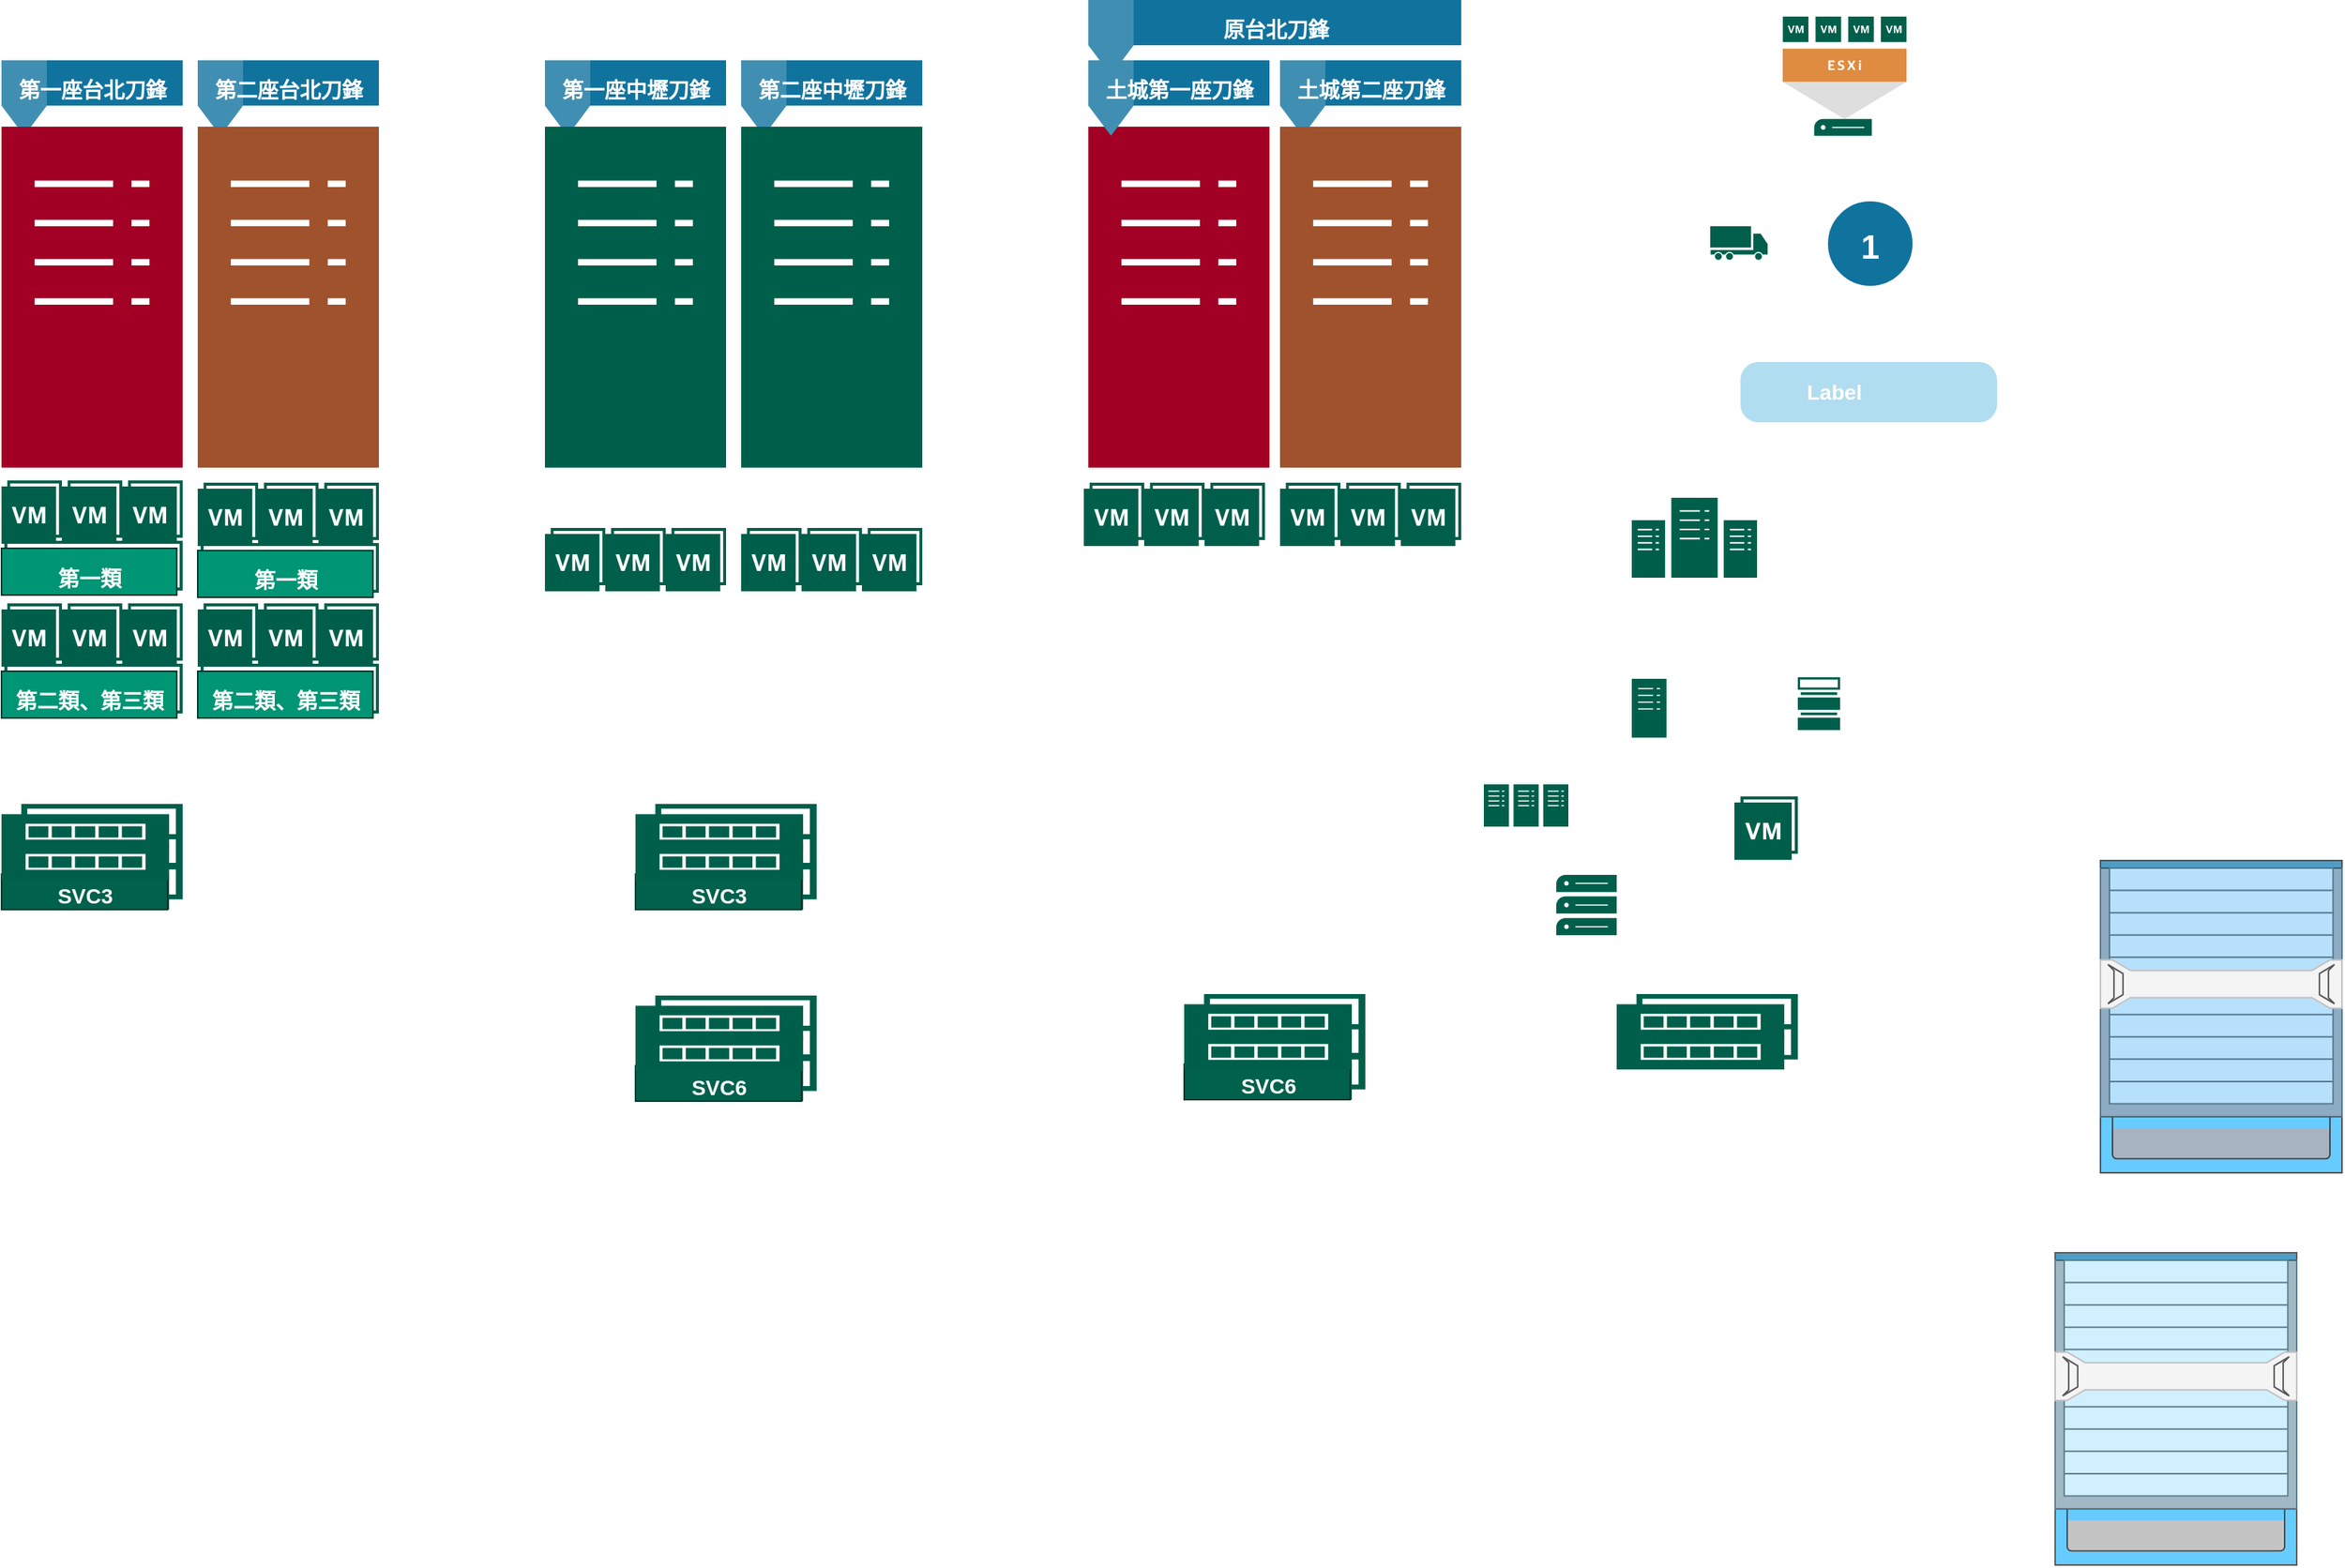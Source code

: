 <mxfile version="20.8.3" type="github">
  <diagram name="Page-1" id="197159a0-c6a4-9194-75a8-e4174976684c">
    <mxGraphModel dx="1478" dy="803" grid="1" gridSize="10" guides="1" tooltips="1" connect="1" arrows="1" fold="1" page="1" pageScale="1.5" pageWidth="1169" pageHeight="826" background="none" math="0" shadow="0">
      <root>
        <mxCell id="0" style=";html=1;" />
        <mxCell id="1" style=";html=1;" parent="0" />
        <mxCell id="K1tRB7-W2vUKsGSA8-Zj-3" value="" style="shape=mxgraph.rack.cisco.cisco_nexus_7000_9-slot_switch_chassis;html=1;labelPosition=right;align=left;spacingLeft=15;dashed=0;shadow=0;fillColor=#ffffff;" parent="1" vertex="1">
          <mxGeometry x="1520" y="850" width="161" height="208" as="geometry" />
        </mxCell>
        <mxCell id="K1tRB7-W2vUKsGSA8-Zj-4" value="" style="shape=mxgraph.rack.cisco.cisco_nexus_7000_9-slot_switch_chassis;html=1;labelPosition=right;align=left;spacingLeft=15;dashed=0;shadow=0;fillColor=#dae8fc;strokeColor=#6c8ebf;" parent="1" vertex="1">
          <mxGeometry x="1550" y="590" width="161" height="208" as="geometry" />
        </mxCell>
        <mxCell id="K1tRB7-W2vUKsGSA8-Zj-12" value="" style="sketch=0;pointerEvents=1;shadow=0;dashed=0;html=1;strokeColor=none;fillColor=#005F4B;labelPosition=center;verticalLabelPosition=bottom;verticalAlign=top;align=center;outlineConnect=0;shape=mxgraph.veeam2.datacenter;" parent="1" vertex="1">
          <mxGeometry x="1240" y="350" width="83" height="53" as="geometry" />
        </mxCell>
        <mxCell id="K1tRB7-W2vUKsGSA8-Zj-13" value="" style="sketch=0;pointerEvents=1;shadow=0;dashed=0;html=1;strokeColor=none;fillColor=#005F4B;labelPosition=center;verticalLabelPosition=bottom;verticalAlign=top;align=center;outlineConnect=0;shape=mxgraph.veeam2.datastore_66_full;" parent="1" vertex="1">
          <mxGeometry x="1350" y="469" width="28.0" height="35" as="geometry" />
        </mxCell>
        <mxCell id="K1tRB7-W2vUKsGSA8-Zj-15" value="第一座台北刀鋒" style="html=1;shape=mxgraph.infographic.flag;dx=30;dy=20;fillColor=#10739E;strokeColor=none;align=center;verticalAlign=top;fontColor=#ffffff;fontSize=14;fontStyle=1;shadow=0;spacingTop=5;" parent="1" vertex="1">
          <mxGeometry x="160" y="60" width="120" height="50" as="geometry" />
        </mxCell>
        <mxCell id="K1tRB7-W2vUKsGSA8-Zj-16" value="Label" style="shape=rect;rounded=1;whiteSpace=wrap;html=1;shadow=0;strokeColor=none;fillColor=#B1DDF0;arcSize=30;fontSize=14;spacingLeft=42;fontStyle=1;fontColor=#FFFFFF;align=left;" parent="1" vertex="1">
          <mxGeometry x="1312" y="260" width="170" height="40" as="geometry" />
        </mxCell>
        <mxCell id="K1tRB7-W2vUKsGSA8-Zj-17" value="1" style="shape=ellipse;perimeter=ellipsePerimeter;fontSize=22;fontStyle=1;shadow=0;strokeColor=#ffffff;fillColor=#10739E;strokeWidth=4;fontColor=#ffffff;align=center;" parent="1" vertex="1">
          <mxGeometry x="1368" y="151.5" width="60" height="60" as="geometry" />
        </mxCell>
        <mxCell id="K1tRB7-W2vUKsGSA8-Zj-18" value="" style="sketch=0;pointerEvents=1;shadow=0;dashed=0;html=1;strokeColor=none;fillColor=#005F4B;labelPosition=center;verticalLabelPosition=bottom;verticalAlign=top;align=center;outlineConnect=0;shape=mxgraph.veeam2.transport;" parent="1" vertex="1">
          <mxGeometry x="1292" y="170" width="38" height="23" as="geometry" />
        </mxCell>
        <mxCell id="yUQ04PIXcJd15L_iZT2i-1" value="" style="sketch=0;pointerEvents=1;shadow=0;dashed=0;html=1;strokeColor=#6F0000;fillColor=#a20025;labelPosition=center;verticalLabelPosition=bottom;verticalAlign=top;align=center;outlineConnect=0;shape=mxgraph.veeam2.server;fontColor=#ffffff;" parent="1" vertex="1">
          <mxGeometry x="160" y="104" width="120" height="226" as="geometry" />
        </mxCell>
        <mxCell id="yUQ04PIXcJd15L_iZT2i-2" value="" style="sketch=0;pointerEvents=1;shadow=0;dashed=0;html=1;strokeColor=none;fillColor=#005F4B;labelPosition=center;verticalLabelPosition=bottom;verticalAlign=top;align=center;outlineConnect=0;shape=mxgraph.veeam2.esxi_host;" parent="1" vertex="1">
          <mxGeometry x="1340" y="31" width="82" height="79" as="geometry" />
        </mxCell>
        <mxCell id="yUQ04PIXcJd15L_iZT2i-6" value="第一座中壢刀鋒" style="html=1;shape=mxgraph.infographic.flag;dx=30;dy=20;fillColor=#10739E;strokeColor=none;align=center;verticalAlign=top;fontColor=#ffffff;fontSize=14;fontStyle=1;shadow=0;spacingTop=5;" parent="1" vertex="1">
          <mxGeometry x="520" y="60" width="120" height="50" as="geometry" />
        </mxCell>
        <mxCell id="yUQ04PIXcJd15L_iZT2i-7" value="" style="sketch=0;pointerEvents=1;shadow=0;dashed=0;html=1;strokeColor=none;fillColor=#005F4B;labelPosition=center;verticalLabelPosition=bottom;verticalAlign=top;align=center;outlineConnect=0;shape=mxgraph.veeam2.server;" parent="1" vertex="1">
          <mxGeometry x="520" y="104" width="120" height="226" as="geometry" />
        </mxCell>
        <mxCell id="yUQ04PIXcJd15L_iZT2i-8" value="第二座台北刀鋒" style="html=1;shape=mxgraph.infographic.flag;dx=30;dy=20;fillColor=#10739E;strokeColor=none;align=center;verticalAlign=top;fontColor=#ffffff;fontSize=14;fontStyle=1;shadow=0;spacingTop=5;" parent="1" vertex="1">
          <mxGeometry x="290" y="60" width="120" height="50" as="geometry" />
        </mxCell>
        <mxCell id="yUQ04PIXcJd15L_iZT2i-9" value="" style="sketch=0;pointerEvents=1;shadow=0;dashed=0;html=1;strokeColor=#6D1F00;fillColor=#a0522d;labelPosition=center;verticalLabelPosition=bottom;verticalAlign=top;align=center;outlineConnect=0;shape=mxgraph.veeam2.server;fontColor=#ffffff;" parent="1" vertex="1">
          <mxGeometry x="290" y="104" width="120" height="226" as="geometry" />
        </mxCell>
        <mxCell id="yUQ04PIXcJd15L_iZT2i-10" value="第二座中壢刀鋒" style="html=1;shape=mxgraph.infographic.flag;dx=30;dy=20;fillColor=#10739E;strokeColor=none;align=center;verticalAlign=top;fontColor=#ffffff;fontSize=14;fontStyle=1;shadow=0;spacingTop=5;" parent="1" vertex="1">
          <mxGeometry x="650" y="60" width="120" height="50" as="geometry" />
        </mxCell>
        <mxCell id="yUQ04PIXcJd15L_iZT2i-11" value="" style="sketch=0;pointerEvents=1;shadow=0;dashed=0;html=1;strokeColor=none;fillColor=#005F4B;labelPosition=center;verticalLabelPosition=bottom;verticalAlign=top;align=center;outlineConnect=0;shape=mxgraph.veeam2.server;" parent="1" vertex="1">
          <mxGeometry x="650" y="104" width="120" height="226" as="geometry" />
        </mxCell>
        <mxCell id="yUQ04PIXcJd15L_iZT2i-13" value="" style="sketch=0;pointerEvents=1;shadow=0;dashed=0;html=1;strokeColor=#6F0000;fillColor=#a20025;labelPosition=center;verticalLabelPosition=bottom;verticalAlign=top;align=center;outlineConnect=0;shape=mxgraph.veeam2.server;fontColor=#ffffff;" parent="1" vertex="1">
          <mxGeometry x="880" y="104" width="120" height="226" as="geometry" />
        </mxCell>
        <mxCell id="yUQ04PIXcJd15L_iZT2i-14" value="土城第二座刀鋒" style="html=1;shape=mxgraph.infographic.flag;dx=30;dy=20;fillColor=#10739E;strokeColor=none;align=center;verticalAlign=top;fontColor=#ffffff;fontSize=14;fontStyle=1;shadow=0;spacingTop=5;" parent="1" vertex="1">
          <mxGeometry x="1007" y="60" width="120" height="50" as="geometry" />
        </mxCell>
        <mxCell id="yUQ04PIXcJd15L_iZT2i-15" value="" style="sketch=0;pointerEvents=1;shadow=0;dashed=0;html=1;strokeColor=#6D1F00;fillColor=#a0522d;labelPosition=center;verticalLabelPosition=bottom;verticalAlign=top;align=center;outlineConnect=0;shape=mxgraph.veeam2.server;fontColor=#ffffff;" parent="1" vertex="1">
          <mxGeometry x="1007" y="104" width="120" height="226" as="geometry" />
        </mxCell>
        <mxCell id="yUQ04PIXcJd15L_iZT2i-23" value="" style="group" parent="1" vertex="1" connectable="0">
          <mxGeometry x="520" y="370" width="120" height="42" as="geometry" />
        </mxCell>
        <mxCell id="yUQ04PIXcJd15L_iZT2i-24" value="" style="sketch=0;pointerEvents=1;shadow=0;dashed=0;html=1;strokeColor=none;fillColor=#005F4B;labelPosition=center;verticalLabelPosition=bottom;verticalAlign=top;align=center;outlineConnect=0;shape=mxgraph.veeam2.vm_with_a_snapshot;" parent="yUQ04PIXcJd15L_iZT2i-23" vertex="1">
          <mxGeometry x="80" width="40" height="42" as="geometry" />
        </mxCell>
        <mxCell id="yUQ04PIXcJd15L_iZT2i-25" value="" style="sketch=0;pointerEvents=1;shadow=0;dashed=0;html=1;strokeColor=none;fillColor=#005F4B;labelPosition=center;verticalLabelPosition=bottom;verticalAlign=top;align=center;outlineConnect=0;shape=mxgraph.veeam2.vm_with_a_snapshot;" parent="yUQ04PIXcJd15L_iZT2i-23" vertex="1">
          <mxGeometry x="40" width="40" height="42" as="geometry" />
        </mxCell>
        <mxCell id="yUQ04PIXcJd15L_iZT2i-26" value="" style="sketch=0;pointerEvents=1;shadow=0;dashed=0;html=1;strokeColor=none;fillColor=#005F4B;labelPosition=center;verticalLabelPosition=bottom;verticalAlign=top;align=center;outlineConnect=0;shape=mxgraph.veeam2.vm_with_a_snapshot;" parent="yUQ04PIXcJd15L_iZT2i-23" vertex="1">
          <mxGeometry width="40" height="42" as="geometry" />
        </mxCell>
        <mxCell id="yUQ04PIXcJd15L_iZT2i-27" value="" style="group" parent="1" vertex="1" connectable="0">
          <mxGeometry x="650" y="370" width="120" height="42" as="geometry" />
        </mxCell>
        <mxCell id="yUQ04PIXcJd15L_iZT2i-28" value="" style="sketch=0;pointerEvents=1;shadow=0;dashed=0;html=1;strokeColor=none;fillColor=#005F4B;labelPosition=center;verticalLabelPosition=bottom;verticalAlign=top;align=center;outlineConnect=0;shape=mxgraph.veeam2.vm_with_a_snapshot;" parent="yUQ04PIXcJd15L_iZT2i-27" vertex="1">
          <mxGeometry x="80" width="40" height="42" as="geometry" />
        </mxCell>
        <mxCell id="yUQ04PIXcJd15L_iZT2i-29" value="" style="sketch=0;pointerEvents=1;shadow=0;dashed=0;html=1;strokeColor=none;fillColor=#005F4B;labelPosition=center;verticalLabelPosition=bottom;verticalAlign=top;align=center;outlineConnect=0;shape=mxgraph.veeam2.vm_with_a_snapshot;" parent="yUQ04PIXcJd15L_iZT2i-27" vertex="1">
          <mxGeometry x="40" width="40" height="42" as="geometry" />
        </mxCell>
        <mxCell id="yUQ04PIXcJd15L_iZT2i-30" value="" style="sketch=0;pointerEvents=1;shadow=0;dashed=0;html=1;strokeColor=none;fillColor=#005F4B;labelPosition=center;verticalLabelPosition=bottom;verticalAlign=top;align=center;outlineConnect=0;shape=mxgraph.veeam2.vm_with_a_snapshot;" parent="yUQ04PIXcJd15L_iZT2i-27" vertex="1">
          <mxGeometry width="40" height="42" as="geometry" />
        </mxCell>
        <mxCell id="yUQ04PIXcJd15L_iZT2i-31" value="" style="group" parent="1" vertex="1" connectable="0">
          <mxGeometry x="877" y="340" width="120" height="42" as="geometry" />
        </mxCell>
        <mxCell id="yUQ04PIXcJd15L_iZT2i-32" value="" style="sketch=0;pointerEvents=1;shadow=0;dashed=0;html=1;strokeColor=none;fillColor=#005F4B;labelPosition=center;verticalLabelPosition=bottom;verticalAlign=top;align=center;outlineConnect=0;shape=mxgraph.veeam2.vm_with_a_snapshot;" parent="yUQ04PIXcJd15L_iZT2i-31" vertex="1">
          <mxGeometry x="80" width="40" height="42" as="geometry" />
        </mxCell>
        <mxCell id="yUQ04PIXcJd15L_iZT2i-33" value="" style="sketch=0;pointerEvents=1;shadow=0;dashed=0;html=1;strokeColor=none;fillColor=#005F4B;labelPosition=center;verticalLabelPosition=bottom;verticalAlign=top;align=center;outlineConnect=0;shape=mxgraph.veeam2.vm_with_a_snapshot;" parent="yUQ04PIXcJd15L_iZT2i-31" vertex="1">
          <mxGeometry x="40" width="40" height="42" as="geometry" />
        </mxCell>
        <mxCell id="yUQ04PIXcJd15L_iZT2i-34" value="" style="sketch=0;pointerEvents=1;shadow=0;dashed=0;html=1;strokeColor=none;fillColor=#005F4B;labelPosition=center;verticalLabelPosition=bottom;verticalAlign=top;align=center;outlineConnect=0;shape=mxgraph.veeam2.vm_with_a_snapshot;" parent="yUQ04PIXcJd15L_iZT2i-31" vertex="1">
          <mxGeometry width="40" height="42" as="geometry" />
        </mxCell>
        <mxCell id="yUQ04PIXcJd15L_iZT2i-35" value="" style="group" parent="1" vertex="1" connectable="0">
          <mxGeometry x="1007" y="340" width="120" height="42" as="geometry" />
        </mxCell>
        <mxCell id="yUQ04PIXcJd15L_iZT2i-36" value="" style="sketch=0;pointerEvents=1;shadow=0;dashed=0;html=1;strokeColor=none;fillColor=#005F4B;labelPosition=center;verticalLabelPosition=bottom;verticalAlign=top;align=center;outlineConnect=0;shape=mxgraph.veeam2.vm_with_a_snapshot;" parent="yUQ04PIXcJd15L_iZT2i-35" vertex="1">
          <mxGeometry x="80" width="40" height="42" as="geometry" />
        </mxCell>
        <mxCell id="yUQ04PIXcJd15L_iZT2i-37" value="" style="sketch=0;pointerEvents=1;shadow=0;dashed=0;html=1;strokeColor=none;fillColor=#005F4B;labelPosition=center;verticalLabelPosition=bottom;verticalAlign=top;align=center;outlineConnect=0;shape=mxgraph.veeam2.vm_with_a_snapshot;" parent="yUQ04PIXcJd15L_iZT2i-35" vertex="1">
          <mxGeometry x="40" width="40" height="42" as="geometry" />
        </mxCell>
        <mxCell id="yUQ04PIXcJd15L_iZT2i-38" value="" style="sketch=0;pointerEvents=1;shadow=0;dashed=0;html=1;strokeColor=none;fillColor=#005F4B;labelPosition=center;verticalLabelPosition=bottom;verticalAlign=top;align=center;outlineConnect=0;shape=mxgraph.veeam2.vm_with_a_snapshot;" parent="yUQ04PIXcJd15L_iZT2i-35" vertex="1">
          <mxGeometry width="40" height="42" as="geometry" />
        </mxCell>
        <mxCell id="yUQ04PIXcJd15L_iZT2i-40" value="" style="sketch=0;pointerEvents=1;shadow=0;dashed=0;html=1;strokeColor=none;fillColor=#005F4B;labelPosition=center;verticalLabelPosition=bottom;verticalAlign=top;align=center;outlineConnect=0;shape=mxgraph.veeam2.server_stack;" parent="1" vertex="1">
          <mxGeometry x="1190" y="600" width="40" height="40" as="geometry" />
        </mxCell>
        <mxCell id="yUQ04PIXcJd15L_iZT2i-41" value="" style="sketch=0;pointerEvents=1;shadow=0;dashed=0;html=1;strokeColor=none;fillColor=#005F4B;labelPosition=center;verticalLabelPosition=bottom;verticalAlign=top;align=center;outlineConnect=0;shape=mxgraph.veeam2.server;" parent="1" vertex="1">
          <mxGeometry x="1240" y="470" width="23" height="39" as="geometry" />
        </mxCell>
        <mxCell id="yUQ04PIXcJd15L_iZT2i-42" value="" style="sketch=0;pointerEvents=1;shadow=0;dashed=0;html=1;strokeColor=none;fillColor=#005F4B;labelPosition=center;verticalLabelPosition=bottom;verticalAlign=top;align=center;outlineConnect=0;shape=mxgraph.veeam2.server_cluster;" parent="1" vertex="1">
          <mxGeometry x="1142" y="540" width="56.0" height="28.0" as="geometry" />
        </mxCell>
        <mxCell id="bWpF_yvZzBDOlQR7NDEe-1" value="土城第一座刀鋒" style="html=1;shape=mxgraph.infographic.flag;dx=30;dy=20;fillColor=#10739E;strokeColor=none;align=center;verticalAlign=top;fontColor=#ffffff;fontSize=14;fontStyle=1;shadow=0;spacingTop=5;" vertex="1" parent="1">
          <mxGeometry x="880" y="60" width="120" height="50" as="geometry" />
        </mxCell>
        <mxCell id="bWpF_yvZzBDOlQR7NDEe-2" value="原台北刀鋒" style="html=1;shape=mxgraph.infographic.flag;dx=30;dy=20;fillColor=#10739E;strokeColor=none;align=center;verticalAlign=top;fontColor=#ffffff;fontSize=14;fontStyle=1;shadow=0;spacingTop=5;" vertex="1" parent="1">
          <mxGeometry x="880" y="20" width="247" height="50" as="geometry" />
        </mxCell>
        <mxCell id="bWpF_yvZzBDOlQR7NDEe-8" value="" style="sketch=0;pointerEvents=1;shadow=0;dashed=0;html=1;strokeColor=none;fillColor=#005F4B;labelPosition=center;verticalLabelPosition=bottom;verticalAlign=top;align=center;outlineConnect=0;shape=mxgraph.veeam2.vm_with_a_snapshot;" vertex="1" parent="1">
          <mxGeometry x="1308" y="548" width="42" height="42" as="geometry" />
        </mxCell>
        <mxCell id="bWpF_yvZzBDOlQR7NDEe-17" value="" style="group" vertex="1" connectable="0" parent="1">
          <mxGeometry x="160" y="338.5" width="120" height="76" as="geometry" />
        </mxCell>
        <mxCell id="bWpF_yvZzBDOlQR7NDEe-15" value="" style="group" vertex="1" connectable="0" parent="bWpF_yvZzBDOlQR7NDEe-17">
          <mxGeometry y="41" width="119" height="35" as="geometry" />
        </mxCell>
        <mxCell id="bWpF_yvZzBDOlQR7NDEe-14" value="第一類" style="html=1;shape=mxgraph.infographic.barCallout;dx=105.55;dy=0;fillColor=#FFFFFF;strokeColor=#00614C;align=center;verticalAlign=top;fontColor=#ffffff;fontSize=14;fontStyle=1;shadow=0;spacingTop=5;strokeWidth=2;" vertex="1" parent="bWpF_yvZzBDOlQR7NDEe-15">
          <mxGeometry x="2.902" width="116.098" height="31" as="geometry" />
        </mxCell>
        <mxCell id="yUQ04PIXcJd15L_iZT2i-39" value="第一類" style="html=1;shape=mxgraph.infographic.barCallout;dx=105.55;dy=0;fillColor=#009575;strokeColor=#00362A;align=center;verticalAlign=top;fontColor=#ffffff;fontSize=14;fontStyle=1;shadow=0;spacingTop=5;" parent="bWpF_yvZzBDOlQR7NDEe-15" vertex="1">
          <mxGeometry y="4" width="116.098" height="31" as="geometry" />
        </mxCell>
        <mxCell id="bWpF_yvZzBDOlQR7NDEe-10" value="" style="group" vertex="1" connectable="0" parent="bWpF_yvZzBDOlQR7NDEe-17">
          <mxGeometry width="120" height="42" as="geometry" />
        </mxCell>
        <mxCell id="bWpF_yvZzBDOlQR7NDEe-11" value="" style="sketch=0;pointerEvents=1;shadow=0;dashed=0;html=1;strokeColor=none;fillColor=#005F4B;labelPosition=center;verticalLabelPosition=bottom;verticalAlign=top;align=center;outlineConnect=0;shape=mxgraph.veeam2.vm_with_a_snapshot;" vertex="1" parent="bWpF_yvZzBDOlQR7NDEe-10">
          <mxGeometry x="80" width="40" height="42" as="geometry" />
        </mxCell>
        <mxCell id="bWpF_yvZzBDOlQR7NDEe-12" value="" style="sketch=0;pointerEvents=1;shadow=0;dashed=0;html=1;strokeColor=none;fillColor=#005F4B;labelPosition=center;verticalLabelPosition=bottom;verticalAlign=top;align=center;outlineConnect=0;shape=mxgraph.veeam2.vm_with_a_snapshot;" vertex="1" parent="bWpF_yvZzBDOlQR7NDEe-10">
          <mxGeometry x="40" width="40" height="42" as="geometry" />
        </mxCell>
        <mxCell id="bWpF_yvZzBDOlQR7NDEe-13" value="" style="sketch=0;pointerEvents=1;shadow=0;dashed=0;html=1;strokeColor=none;fillColor=#005F4B;labelPosition=center;verticalLabelPosition=bottom;verticalAlign=top;align=center;outlineConnect=0;shape=mxgraph.veeam2.vm_with_a_snapshot;" vertex="1" parent="bWpF_yvZzBDOlQR7NDEe-10">
          <mxGeometry width="40" height="42" as="geometry" />
        </mxCell>
        <mxCell id="bWpF_yvZzBDOlQR7NDEe-18" value="" style="group" vertex="1" connectable="0" parent="1">
          <mxGeometry x="160" y="420" width="120" height="76" as="geometry" />
        </mxCell>
        <mxCell id="bWpF_yvZzBDOlQR7NDEe-19" value="" style="group" vertex="1" connectable="0" parent="bWpF_yvZzBDOlQR7NDEe-18">
          <mxGeometry y="41" width="119" height="35" as="geometry" />
        </mxCell>
        <mxCell id="bWpF_yvZzBDOlQR7NDEe-20" value="第一類" style="html=1;shape=mxgraph.infographic.barCallout;dx=105.55;dy=0;fillColor=#FFFFFF;strokeColor=#00614C;align=center;verticalAlign=top;fontColor=#ffffff;fontSize=14;fontStyle=1;shadow=0;spacingTop=5;strokeWidth=2;" vertex="1" parent="bWpF_yvZzBDOlQR7NDEe-19">
          <mxGeometry x="2.902" width="116.098" height="31" as="geometry" />
        </mxCell>
        <mxCell id="bWpF_yvZzBDOlQR7NDEe-21" value="第二類、第三類" style="html=1;shape=mxgraph.infographic.barCallout;dx=105.55;dy=0;fillColor=#009575;strokeColor=#00362A;align=center;verticalAlign=top;fontColor=#ffffff;fontSize=14;fontStyle=1;shadow=0;spacingTop=5;" vertex="1" parent="bWpF_yvZzBDOlQR7NDEe-19">
          <mxGeometry y="4" width="116.098" height="31" as="geometry" />
        </mxCell>
        <mxCell id="bWpF_yvZzBDOlQR7NDEe-22" value="" style="group" vertex="1" connectable="0" parent="bWpF_yvZzBDOlQR7NDEe-18">
          <mxGeometry width="120" height="42" as="geometry" />
        </mxCell>
        <mxCell id="bWpF_yvZzBDOlQR7NDEe-23" value="" style="sketch=0;pointerEvents=1;shadow=0;dashed=0;html=1;strokeColor=none;fillColor=#005F4B;labelPosition=center;verticalLabelPosition=bottom;verticalAlign=top;align=center;outlineConnect=0;shape=mxgraph.veeam2.vm_with_a_snapshot;" vertex="1" parent="bWpF_yvZzBDOlQR7NDEe-22">
          <mxGeometry x="80" width="40" height="42" as="geometry" />
        </mxCell>
        <mxCell id="bWpF_yvZzBDOlQR7NDEe-24" value="" style="sketch=0;pointerEvents=1;shadow=0;dashed=0;html=1;strokeColor=none;fillColor=#005F4B;labelPosition=center;verticalLabelPosition=bottom;verticalAlign=top;align=center;outlineConnect=0;shape=mxgraph.veeam2.vm_with_a_snapshot;" vertex="1" parent="bWpF_yvZzBDOlQR7NDEe-22">
          <mxGeometry x="40" width="40" height="42" as="geometry" />
        </mxCell>
        <mxCell id="bWpF_yvZzBDOlQR7NDEe-25" value="" style="sketch=0;pointerEvents=1;shadow=0;dashed=0;html=1;strokeColor=none;fillColor=#005F4B;labelPosition=center;verticalLabelPosition=bottom;verticalAlign=top;align=center;outlineConnect=0;shape=mxgraph.veeam2.vm_with_a_snapshot;" vertex="1" parent="bWpF_yvZzBDOlQR7NDEe-22">
          <mxGeometry width="40" height="42" as="geometry" />
        </mxCell>
        <mxCell id="bWpF_yvZzBDOlQR7NDEe-26" value="" style="group" vertex="1" connectable="0" parent="1">
          <mxGeometry x="290" y="340" width="120" height="76" as="geometry" />
        </mxCell>
        <mxCell id="bWpF_yvZzBDOlQR7NDEe-27" value="" style="group" vertex="1" connectable="0" parent="bWpF_yvZzBDOlQR7NDEe-26">
          <mxGeometry y="41" width="119" height="35" as="geometry" />
        </mxCell>
        <mxCell id="bWpF_yvZzBDOlQR7NDEe-28" value="第一類" style="html=1;shape=mxgraph.infographic.barCallout;dx=105.55;dy=0;fillColor=#FFFFFF;strokeColor=#00614C;align=center;verticalAlign=top;fontColor=#ffffff;fontSize=14;fontStyle=1;shadow=0;spacingTop=5;strokeWidth=2;" vertex="1" parent="bWpF_yvZzBDOlQR7NDEe-27">
          <mxGeometry x="2.902" width="116.098" height="31" as="geometry" />
        </mxCell>
        <mxCell id="bWpF_yvZzBDOlQR7NDEe-29" value="第一類" style="html=1;shape=mxgraph.infographic.barCallout;dx=105.55;dy=0;fillColor=#009575;strokeColor=#00362A;align=center;verticalAlign=top;fontColor=#ffffff;fontSize=14;fontStyle=1;shadow=0;spacingTop=5;" vertex="1" parent="bWpF_yvZzBDOlQR7NDEe-27">
          <mxGeometry y="4" width="116.098" height="31" as="geometry" />
        </mxCell>
        <mxCell id="bWpF_yvZzBDOlQR7NDEe-30" value="" style="group" vertex="1" connectable="0" parent="bWpF_yvZzBDOlQR7NDEe-26">
          <mxGeometry width="120" height="42" as="geometry" />
        </mxCell>
        <mxCell id="bWpF_yvZzBDOlQR7NDEe-31" value="" style="sketch=0;pointerEvents=1;shadow=0;dashed=0;html=1;strokeColor=none;fillColor=#005F4B;labelPosition=center;verticalLabelPosition=bottom;verticalAlign=top;align=center;outlineConnect=0;shape=mxgraph.veeam2.vm_with_a_snapshot;" vertex="1" parent="bWpF_yvZzBDOlQR7NDEe-30">
          <mxGeometry x="80" width="40" height="42" as="geometry" />
        </mxCell>
        <mxCell id="bWpF_yvZzBDOlQR7NDEe-32" value="" style="sketch=0;pointerEvents=1;shadow=0;dashed=0;html=1;strokeColor=none;fillColor=#005F4B;labelPosition=center;verticalLabelPosition=bottom;verticalAlign=top;align=center;outlineConnect=0;shape=mxgraph.veeam2.vm_with_a_snapshot;" vertex="1" parent="bWpF_yvZzBDOlQR7NDEe-30">
          <mxGeometry x="40" width="40" height="42" as="geometry" />
        </mxCell>
        <mxCell id="bWpF_yvZzBDOlQR7NDEe-33" value="" style="sketch=0;pointerEvents=1;shadow=0;dashed=0;html=1;strokeColor=none;fillColor=#005F4B;labelPosition=center;verticalLabelPosition=bottom;verticalAlign=top;align=center;outlineConnect=0;shape=mxgraph.veeam2.vm_with_a_snapshot;" vertex="1" parent="bWpF_yvZzBDOlQR7NDEe-30">
          <mxGeometry width="40" height="42" as="geometry" />
        </mxCell>
        <mxCell id="bWpF_yvZzBDOlQR7NDEe-42" value="" style="group" vertex="1" connectable="0" parent="1">
          <mxGeometry x="290" y="420" width="120" height="76" as="geometry" />
        </mxCell>
        <mxCell id="bWpF_yvZzBDOlQR7NDEe-43" value="" style="group" vertex="1" connectable="0" parent="bWpF_yvZzBDOlQR7NDEe-42">
          <mxGeometry y="41" width="119" height="35" as="geometry" />
        </mxCell>
        <mxCell id="bWpF_yvZzBDOlQR7NDEe-44" value="第一類" style="html=1;shape=mxgraph.infographic.barCallout;dx=105.55;dy=0;fillColor=#FFFFFF;strokeColor=#00614C;align=center;verticalAlign=top;fontColor=#ffffff;fontSize=14;fontStyle=1;shadow=0;spacingTop=5;strokeWidth=2;" vertex="1" parent="bWpF_yvZzBDOlQR7NDEe-43">
          <mxGeometry x="2.902" width="116.098" height="31" as="geometry" />
        </mxCell>
        <mxCell id="bWpF_yvZzBDOlQR7NDEe-45" value="第二類、第三類" style="html=1;shape=mxgraph.infographic.barCallout;dx=105.55;dy=0;fillColor=#009575;strokeColor=#00362A;align=center;verticalAlign=top;fontColor=#ffffff;fontSize=14;fontStyle=1;shadow=0;spacingTop=5;" vertex="1" parent="bWpF_yvZzBDOlQR7NDEe-43">
          <mxGeometry y="4" width="116.098" height="31" as="geometry" />
        </mxCell>
        <mxCell id="bWpF_yvZzBDOlQR7NDEe-46" value="" style="group" vertex="1" connectable="0" parent="bWpF_yvZzBDOlQR7NDEe-42">
          <mxGeometry width="120" height="42" as="geometry" />
        </mxCell>
        <mxCell id="bWpF_yvZzBDOlQR7NDEe-47" value="" style="sketch=0;pointerEvents=1;shadow=0;dashed=0;html=1;strokeColor=none;fillColor=#005F4B;labelPosition=center;verticalLabelPosition=bottom;verticalAlign=top;align=center;outlineConnect=0;shape=mxgraph.veeam2.vm_with_a_snapshot;" vertex="1" parent="bWpF_yvZzBDOlQR7NDEe-46">
          <mxGeometry x="80" width="40" height="42" as="geometry" />
        </mxCell>
        <mxCell id="bWpF_yvZzBDOlQR7NDEe-48" value="" style="sketch=0;pointerEvents=1;shadow=0;dashed=0;html=1;strokeColor=none;fillColor=#005F4B;labelPosition=center;verticalLabelPosition=bottom;verticalAlign=top;align=center;outlineConnect=0;shape=mxgraph.veeam2.vm_with_a_snapshot;" vertex="1" parent="bWpF_yvZzBDOlQR7NDEe-46">
          <mxGeometry x="40" width="40" height="42" as="geometry" />
        </mxCell>
        <mxCell id="bWpF_yvZzBDOlQR7NDEe-49" value="" style="sketch=0;pointerEvents=1;shadow=0;dashed=0;html=1;strokeColor=none;fillColor=#005F4B;labelPosition=center;verticalLabelPosition=bottom;verticalAlign=top;align=center;outlineConnect=0;shape=mxgraph.veeam2.vm_with_a_snapshot;" vertex="1" parent="bWpF_yvZzBDOlQR7NDEe-46">
          <mxGeometry width="40" height="42" as="geometry" />
        </mxCell>
        <mxCell id="bWpF_yvZzBDOlQR7NDEe-58" value="" style="group;fillColor=none;fillStyle=auto;strokeColor=none;" vertex="1" connectable="0" parent="1">
          <mxGeometry x="160" y="553" width="120" height="87" as="geometry" />
        </mxCell>
        <mxCell id="bWpF_yvZzBDOlQR7NDEe-90" value="" style="group" vertex="1" connectable="0" parent="bWpF_yvZzBDOlQR7NDEe-58">
          <mxGeometry width="120" height="70" as="geometry" />
        </mxCell>
        <mxCell id="bWpF_yvZzBDOlQR7NDEe-89" value="" style="group" vertex="1" connectable="0" parent="bWpF_yvZzBDOlQR7NDEe-90">
          <mxGeometry y="39" width="120" height="31" as="geometry" />
        </mxCell>
        <mxCell id="bWpF_yvZzBDOlQR7NDEe-87" value="" style="sketch=0;pointerEvents=1;shadow=0;dashed=0;html=1;strokeColor=none;fillColor=#005F4B;labelPosition=center;verticalLabelPosition=bottom;verticalAlign=top;align=center;outlineConnect=0;shape=mxgraph.veeam2.data_volume_with_snapshot;strokeWidth=2;" vertex="1" parent="bWpF_yvZzBDOlQR7NDEe-89">
          <mxGeometry width="120" height="31" as="geometry" />
        </mxCell>
        <mxCell id="bWpF_yvZzBDOlQR7NDEe-80" value="SVC3&lt;br&gt;" style="html=1;shape=mxgraph.infographic.barCallout;dx=105.55;dy=0;fillColor=#00614C;strokeColor=#00362A;align=center;verticalAlign=middle;fontColor=#ffffff;fontSize=14;fontStyle=1;shadow=0;spacingTop=5;" vertex="1" parent="bWpF_yvZzBDOlQR7NDEe-89">
          <mxGeometry y="7.561" width="110" height="23.439" as="geometry" />
        </mxCell>
        <mxCell id="bWpF_yvZzBDOlQR7NDEe-57" value="" style="sketch=0;pointerEvents=1;shadow=0;dashed=0;html=1;strokeColor=none;fillColor=#005F4B;labelPosition=center;verticalLabelPosition=bottom;verticalAlign=top;align=center;outlineConnect=0;shape=mxgraph.veeam2.data_volume_with_snapshot;strokeWidth=2;" vertex="1" parent="bWpF_yvZzBDOlQR7NDEe-90">
          <mxGeometry y="20" width="120" height="30" as="geometry" />
        </mxCell>
        <mxCell id="bWpF_yvZzBDOlQR7NDEe-54" value="&lt;span style=&quot;color: rgba(0, 0, 0, 0); font-family: monospace; font-size: 0px; text-align: start;&quot;&gt;%3CmxGraphModel%3E%3Croot%3E%3CmxCell%20id%3D%220%22%2F%3E%3CmxCell%20id%3D%221%22%20parent%3D%220%22%2F%3E%3CmxCell%20id%3D%222%22%20value%3D%22%22%20style%3D%22group%22%20vertex%3D%221%22%20connectable%3D%220%22%20parent%3D%221%22%3E%3CmxGeometry%20x%3D%22220%22%20y%3D%22560%22%20width%3D%22120%22%20height%3D%2250%22%20as%3D%22geometry%22%2F%3E%3C%2FmxCell%3E%3CmxCell%20id%3D%223%22%20value%3D%22%22%20style%3D%22sketch%3D0%3BpointerEvents%3D1%3Bshadow%3D0%3Bdashed%3D0%3Bhtml%3D1%3BstrokeColor%3Dnone%3BfillColor%3D%23005F4B%3BlabelPosition%3Dcenter%3BverticalLabelPosition%3Dbottom%3BverticalAlign%3Dtop%3Balign%3Dcenter%3BoutlineConnect%3D0%3Bshape%3Dmxgraph.veeam2.data_volume_with_snapshot%3BstrokeWidth%3D2%3B%22%20vertex%3D%221%22%20parent%3D%222%22%3E%3CmxGeometry%20y%3D%2220%22%20width%3D%22120%22%20height%3D%2230%22%20as%3D%22geometry%22%2F%3E%3C%2FmxCell%3E%3CmxCell%20id%3D%224%22%20value%3D%22%22%20style%3D%22sketch%3D0%3BpointerEvents%3D1%3Bshadow%3D0%3Bdashed%3D0%3Bhtml%3D1%3BstrokeColor%3Dnone%3BfillColor%3D%23005F4B%3BlabelPosition%3Dcenter%3BverticalLabelPosition%3Dbottom%3BverticalAlign%3Dtop%3Balign%3Dcenter%3BoutlineConnect%3D0%3Bshape%3Dmxgraph.veeam2.data_volume_with_snapshot%3BstrokeWidth%3D2%3B%22%20vertex%3D%221%22%20parent%3D%222%22%3E%3CmxGeometry%20width%3D%22120%22%20height%3D%2230%22%20as%3D%22geometry%22%2F%3E%3C%2FmxCell%3E%3C%2Froot%3E%3C%2FmxGraphModel%3E&lt;/span&gt;" style="sketch=0;pointerEvents=1;shadow=0;dashed=0;html=1;strokeColor=none;fillColor=#005F4B;labelPosition=center;verticalLabelPosition=bottom;verticalAlign=top;align=center;outlineConnect=0;shape=mxgraph.veeam2.data_volume_with_snapshot;strokeWidth=2;" vertex="1" parent="bWpF_yvZzBDOlQR7NDEe-90">
          <mxGeometry width="120" height="30" as="geometry" />
        </mxCell>
        <mxCell id="bWpF_yvZzBDOlQR7NDEe-65" value="" style="group" vertex="1" connectable="0" parent="1">
          <mxGeometry x="1230" y="679" width="120" height="50" as="geometry" />
        </mxCell>
        <mxCell id="bWpF_yvZzBDOlQR7NDEe-66" value="" style="sketch=0;pointerEvents=1;shadow=0;dashed=0;html=1;strokeColor=none;fillColor=#005F4B;labelPosition=center;verticalLabelPosition=bottom;verticalAlign=top;align=center;outlineConnect=0;shape=mxgraph.veeam2.data_volume_with_snapshot;strokeWidth=2;" vertex="1" parent="bWpF_yvZzBDOlQR7NDEe-65">
          <mxGeometry y="20" width="120" height="30" as="geometry" />
        </mxCell>
        <mxCell id="bWpF_yvZzBDOlQR7NDEe-67" value="" style="sketch=0;pointerEvents=1;shadow=0;dashed=0;html=1;strokeColor=none;fillColor=#005F4B;labelPosition=center;verticalLabelPosition=bottom;verticalAlign=top;align=center;outlineConnect=0;shape=mxgraph.veeam2.data_volume_with_snapshot;strokeWidth=2;" vertex="1" parent="bWpF_yvZzBDOlQR7NDEe-65">
          <mxGeometry width="120" height="30" as="geometry" />
        </mxCell>
        <mxCell id="bWpF_yvZzBDOlQR7NDEe-91" value="" style="group;fillColor=none;fillStyle=auto;strokeColor=none;" vertex="1" connectable="0" parent="1">
          <mxGeometry x="580" y="553" width="120" height="87" as="geometry" />
        </mxCell>
        <mxCell id="bWpF_yvZzBDOlQR7NDEe-92" value="" style="group" vertex="1" connectable="0" parent="bWpF_yvZzBDOlQR7NDEe-91">
          <mxGeometry width="120" height="70" as="geometry" />
        </mxCell>
        <mxCell id="bWpF_yvZzBDOlQR7NDEe-93" value="" style="group" vertex="1" connectable="0" parent="bWpF_yvZzBDOlQR7NDEe-92">
          <mxGeometry y="39" width="120" height="31" as="geometry" />
        </mxCell>
        <mxCell id="bWpF_yvZzBDOlQR7NDEe-94" value="" style="sketch=0;pointerEvents=1;shadow=0;dashed=0;html=1;strokeColor=none;fillColor=#005F4B;labelPosition=center;verticalLabelPosition=bottom;verticalAlign=top;align=center;outlineConnect=0;shape=mxgraph.veeam2.data_volume_with_snapshot;strokeWidth=2;" vertex="1" parent="bWpF_yvZzBDOlQR7NDEe-93">
          <mxGeometry width="120" height="31" as="geometry" />
        </mxCell>
        <mxCell id="bWpF_yvZzBDOlQR7NDEe-95" value="SVC3&lt;br&gt;" style="html=1;shape=mxgraph.infographic.barCallout;dx=105.55;dy=0;fillColor=#00614C;strokeColor=#00362A;align=center;verticalAlign=middle;fontColor=#ffffff;fontSize=14;fontStyle=1;shadow=0;spacingTop=5;" vertex="1" parent="bWpF_yvZzBDOlQR7NDEe-93">
          <mxGeometry y="7.561" width="110" height="23.439" as="geometry" />
        </mxCell>
        <mxCell id="bWpF_yvZzBDOlQR7NDEe-96" value="" style="sketch=0;pointerEvents=1;shadow=0;dashed=0;html=1;strokeColor=none;fillColor=#005F4B;labelPosition=center;verticalLabelPosition=bottom;verticalAlign=top;align=center;outlineConnect=0;shape=mxgraph.veeam2.data_volume_with_snapshot;strokeWidth=2;" vertex="1" parent="bWpF_yvZzBDOlQR7NDEe-92">
          <mxGeometry y="20" width="120" height="30" as="geometry" />
        </mxCell>
        <mxCell id="bWpF_yvZzBDOlQR7NDEe-97" value="&lt;span style=&quot;color: rgba(0, 0, 0, 0); font-family: monospace; font-size: 0px; text-align: start;&quot;&gt;%3CmxGraphModel%3E%3Croot%3E%3CmxCell%20id%3D%220%22%2F%3E%3CmxCell%20id%3D%221%22%20parent%3D%220%22%2F%3E%3CmxCell%20id%3D%222%22%20value%3D%22%22%20style%3D%22group%22%20vertex%3D%221%22%20connectable%3D%220%22%20parent%3D%221%22%3E%3CmxGeometry%20x%3D%22220%22%20y%3D%22560%22%20width%3D%22120%22%20height%3D%2250%22%20as%3D%22geometry%22%2F%3E%3C%2FmxCell%3E%3CmxCell%20id%3D%223%22%20value%3D%22%22%20style%3D%22sketch%3D0%3BpointerEvents%3D1%3Bshadow%3D0%3Bdashed%3D0%3Bhtml%3D1%3BstrokeColor%3Dnone%3BfillColor%3D%23005F4B%3BlabelPosition%3Dcenter%3BverticalLabelPosition%3Dbottom%3BverticalAlign%3Dtop%3Balign%3Dcenter%3BoutlineConnect%3D0%3Bshape%3Dmxgraph.veeam2.data_volume_with_snapshot%3BstrokeWidth%3D2%3B%22%20vertex%3D%221%22%20parent%3D%222%22%3E%3CmxGeometry%20y%3D%2220%22%20width%3D%22120%22%20height%3D%2230%22%20as%3D%22geometry%22%2F%3E%3C%2FmxCell%3E%3CmxCell%20id%3D%224%22%20value%3D%22%22%20style%3D%22sketch%3D0%3BpointerEvents%3D1%3Bshadow%3D0%3Bdashed%3D0%3Bhtml%3D1%3BstrokeColor%3Dnone%3BfillColor%3D%23005F4B%3BlabelPosition%3Dcenter%3BverticalLabelPosition%3Dbottom%3BverticalAlign%3Dtop%3Balign%3Dcenter%3BoutlineConnect%3D0%3Bshape%3Dmxgraph.veeam2.data_volume_with_snapshot%3BstrokeWidth%3D2%3B%22%20vertex%3D%221%22%20parent%3D%222%22%3E%3CmxGeometry%20width%3D%22120%22%20height%3D%2230%22%20as%3D%22geometry%22%2F%3E%3C%2FmxCell%3E%3C%2Froot%3E%3C%2FmxGraphModel%3E&lt;/span&gt;" style="sketch=0;pointerEvents=1;shadow=0;dashed=0;html=1;strokeColor=none;fillColor=#005F4B;labelPosition=center;verticalLabelPosition=bottom;verticalAlign=top;align=center;outlineConnect=0;shape=mxgraph.veeam2.data_volume_with_snapshot;strokeWidth=2;" vertex="1" parent="bWpF_yvZzBDOlQR7NDEe-92">
          <mxGeometry width="120" height="30" as="geometry" />
        </mxCell>
        <mxCell id="bWpF_yvZzBDOlQR7NDEe-98" value="" style="group;fillColor=none;fillStyle=auto;strokeColor=none;" vertex="1" connectable="0" parent="1">
          <mxGeometry x="580" y="680" width="120" height="87" as="geometry" />
        </mxCell>
        <mxCell id="bWpF_yvZzBDOlQR7NDEe-99" value="" style="group" vertex="1" connectable="0" parent="bWpF_yvZzBDOlQR7NDEe-98">
          <mxGeometry width="120" height="70" as="geometry" />
        </mxCell>
        <mxCell id="bWpF_yvZzBDOlQR7NDEe-100" value="" style="group" vertex="1" connectable="0" parent="bWpF_yvZzBDOlQR7NDEe-99">
          <mxGeometry y="39" width="120" height="31" as="geometry" />
        </mxCell>
        <mxCell id="bWpF_yvZzBDOlQR7NDEe-101" value="" style="sketch=0;pointerEvents=1;shadow=0;dashed=0;html=1;strokeColor=none;fillColor=#005F4B;labelPosition=center;verticalLabelPosition=bottom;verticalAlign=top;align=center;outlineConnect=0;shape=mxgraph.veeam2.data_volume_with_snapshot;strokeWidth=2;" vertex="1" parent="bWpF_yvZzBDOlQR7NDEe-100">
          <mxGeometry width="120" height="31" as="geometry" />
        </mxCell>
        <mxCell id="bWpF_yvZzBDOlQR7NDEe-102" value="SVC6" style="html=1;shape=mxgraph.infographic.barCallout;dx=105.55;dy=0;fillColor=#00614C;strokeColor=#00362A;align=center;verticalAlign=middle;fontColor=#ffffff;fontSize=14;fontStyle=1;shadow=0;spacingTop=5;" vertex="1" parent="bWpF_yvZzBDOlQR7NDEe-100">
          <mxGeometry y="7.561" width="110" height="23.439" as="geometry" />
        </mxCell>
        <mxCell id="bWpF_yvZzBDOlQR7NDEe-103" value="" style="sketch=0;pointerEvents=1;shadow=0;dashed=0;html=1;strokeColor=none;fillColor=#005F4B;labelPosition=center;verticalLabelPosition=bottom;verticalAlign=top;align=center;outlineConnect=0;shape=mxgraph.veeam2.data_volume_with_snapshot;strokeWidth=2;" vertex="1" parent="bWpF_yvZzBDOlQR7NDEe-99">
          <mxGeometry y="20" width="120" height="30" as="geometry" />
        </mxCell>
        <mxCell id="bWpF_yvZzBDOlQR7NDEe-104" value="&lt;span style=&quot;color: rgba(0, 0, 0, 0); font-family: monospace; font-size: 0px; text-align: start;&quot;&gt;%3CmxGraphModel%3E%3Croot%3E%3CmxCell%20id%3D%220%22%2F%3E%3CmxCell%20id%3D%221%22%20parent%3D%220%22%2F%3E%3CmxCell%20id%3D%222%22%20value%3D%22%22%20style%3D%22group%22%20vertex%3D%221%22%20connectable%3D%220%22%20parent%3D%221%22%3E%3CmxGeometry%20x%3D%22220%22%20y%3D%22560%22%20width%3D%22120%22%20height%3D%2250%22%20as%3D%22geometry%22%2F%3E%3C%2FmxCell%3E%3CmxCell%20id%3D%223%22%20value%3D%22%22%20style%3D%22sketch%3D0%3BpointerEvents%3D1%3Bshadow%3D0%3Bdashed%3D0%3Bhtml%3D1%3BstrokeColor%3Dnone%3BfillColor%3D%23005F4B%3BlabelPosition%3Dcenter%3BverticalLabelPosition%3Dbottom%3BverticalAlign%3Dtop%3Balign%3Dcenter%3BoutlineConnect%3D0%3Bshape%3Dmxgraph.veeam2.data_volume_with_snapshot%3BstrokeWidth%3D2%3B%22%20vertex%3D%221%22%20parent%3D%222%22%3E%3CmxGeometry%20y%3D%2220%22%20width%3D%22120%22%20height%3D%2230%22%20as%3D%22geometry%22%2F%3E%3C%2FmxCell%3E%3CmxCell%20id%3D%224%22%20value%3D%22%22%20style%3D%22sketch%3D0%3BpointerEvents%3D1%3Bshadow%3D0%3Bdashed%3D0%3Bhtml%3D1%3BstrokeColor%3Dnone%3BfillColor%3D%23005F4B%3BlabelPosition%3Dcenter%3BverticalLabelPosition%3Dbottom%3BverticalAlign%3Dtop%3Balign%3Dcenter%3BoutlineConnect%3D0%3Bshape%3Dmxgraph.veeam2.data_volume_with_snapshot%3BstrokeWidth%3D2%3B%22%20vertex%3D%221%22%20parent%3D%222%22%3E%3CmxGeometry%20width%3D%22120%22%20height%3D%2230%22%20as%3D%22geometry%22%2F%3E%3C%2FmxCell%3E%3C%2Froot%3E%3C%2FmxGraphModel%3E&lt;/span&gt;" style="sketch=0;pointerEvents=1;shadow=0;dashed=0;html=1;strokeColor=none;fillColor=#005F4B;labelPosition=center;verticalLabelPosition=bottom;verticalAlign=top;align=center;outlineConnect=0;shape=mxgraph.veeam2.data_volume_with_snapshot;strokeWidth=2;" vertex="1" parent="bWpF_yvZzBDOlQR7NDEe-99">
          <mxGeometry width="120" height="30" as="geometry" />
        </mxCell>
        <mxCell id="bWpF_yvZzBDOlQR7NDEe-112" value="" style="group;fillColor=none;fillStyle=auto;strokeColor=none;" vertex="1" connectable="0" parent="1">
          <mxGeometry x="943.5" y="679" width="120" height="87" as="geometry" />
        </mxCell>
        <mxCell id="bWpF_yvZzBDOlQR7NDEe-113" value="" style="group" vertex="1" connectable="0" parent="bWpF_yvZzBDOlQR7NDEe-112">
          <mxGeometry width="120" height="70" as="geometry" />
        </mxCell>
        <mxCell id="bWpF_yvZzBDOlQR7NDEe-114" value="" style="group" vertex="1" connectable="0" parent="bWpF_yvZzBDOlQR7NDEe-113">
          <mxGeometry y="39" width="120" height="31" as="geometry" />
        </mxCell>
        <mxCell id="bWpF_yvZzBDOlQR7NDEe-115" value="" style="sketch=0;pointerEvents=1;shadow=0;dashed=0;html=1;strokeColor=none;fillColor=#005F4B;labelPosition=center;verticalLabelPosition=bottom;verticalAlign=top;align=center;outlineConnect=0;shape=mxgraph.veeam2.data_volume_with_snapshot;strokeWidth=2;" vertex="1" parent="bWpF_yvZzBDOlQR7NDEe-114">
          <mxGeometry width="120" height="31" as="geometry" />
        </mxCell>
        <mxCell id="bWpF_yvZzBDOlQR7NDEe-116" value="SVC6" style="html=1;shape=mxgraph.infographic.barCallout;dx=105.55;dy=0;fillColor=#00614C;strokeColor=#00362A;align=center;verticalAlign=middle;fontColor=#ffffff;fontSize=14;fontStyle=1;shadow=0;spacingTop=5;" vertex="1" parent="bWpF_yvZzBDOlQR7NDEe-114">
          <mxGeometry y="7.561" width="110" height="23.439" as="geometry" />
        </mxCell>
        <mxCell id="bWpF_yvZzBDOlQR7NDEe-117" value="" style="sketch=0;pointerEvents=1;shadow=0;dashed=0;html=1;strokeColor=none;fillColor=#005F4B;labelPosition=center;verticalLabelPosition=bottom;verticalAlign=top;align=center;outlineConnect=0;shape=mxgraph.veeam2.data_volume_with_snapshot;strokeWidth=2;" vertex="1" parent="bWpF_yvZzBDOlQR7NDEe-113">
          <mxGeometry y="20" width="120" height="30" as="geometry" />
        </mxCell>
        <mxCell id="bWpF_yvZzBDOlQR7NDEe-118" value="&lt;span style=&quot;color: rgba(0, 0, 0, 0); font-family: monospace; font-size: 0px; text-align: start;&quot;&gt;%3CmxGraphModel%3E%3Croot%3E%3CmxCell%20id%3D%220%22%2F%3E%3CmxCell%20id%3D%221%22%20parent%3D%220%22%2F%3E%3CmxCell%20id%3D%222%22%20value%3D%22%22%20style%3D%22group%22%20vertex%3D%221%22%20connectable%3D%220%22%20parent%3D%221%22%3E%3CmxGeometry%20x%3D%22220%22%20y%3D%22560%22%20width%3D%22120%22%20height%3D%2250%22%20as%3D%22geometry%22%2F%3E%3C%2FmxCell%3E%3CmxCell%20id%3D%223%22%20value%3D%22%22%20style%3D%22sketch%3D0%3BpointerEvents%3D1%3Bshadow%3D0%3Bdashed%3D0%3Bhtml%3D1%3BstrokeColor%3Dnone%3BfillColor%3D%23005F4B%3BlabelPosition%3Dcenter%3BverticalLabelPosition%3Dbottom%3BverticalAlign%3Dtop%3Balign%3Dcenter%3BoutlineConnect%3D0%3Bshape%3Dmxgraph.veeam2.data_volume_with_snapshot%3BstrokeWidth%3D2%3B%22%20vertex%3D%221%22%20parent%3D%222%22%3E%3CmxGeometry%20y%3D%2220%22%20width%3D%22120%22%20height%3D%2230%22%20as%3D%22geometry%22%2F%3E%3C%2FmxCell%3E%3CmxCell%20id%3D%224%22%20value%3D%22%22%20style%3D%22sketch%3D0%3BpointerEvents%3D1%3Bshadow%3D0%3Bdashed%3D0%3Bhtml%3D1%3BstrokeColor%3Dnone%3BfillColor%3D%23005F4B%3BlabelPosition%3Dcenter%3BverticalLabelPosition%3Dbottom%3BverticalAlign%3Dtop%3Balign%3Dcenter%3BoutlineConnect%3D0%3Bshape%3Dmxgraph.veeam2.data_volume_with_snapshot%3BstrokeWidth%3D2%3B%22%20vertex%3D%221%22%20parent%3D%222%22%3E%3CmxGeometry%20width%3D%22120%22%20height%3D%2230%22%20as%3D%22geometry%22%2F%3E%3C%2FmxCell%3E%3C%2Froot%3E%3C%2FmxGraphModel%3E&lt;/span&gt;" style="sketch=0;pointerEvents=1;shadow=0;dashed=0;html=1;strokeColor=none;fillColor=#005F4B;labelPosition=center;verticalLabelPosition=bottom;verticalAlign=top;align=center;outlineConnect=0;shape=mxgraph.veeam2.data_volume_with_snapshot;strokeWidth=2;" vertex="1" parent="bWpF_yvZzBDOlQR7NDEe-113">
          <mxGeometry width="120" height="30" as="geometry" />
        </mxCell>
      </root>
    </mxGraphModel>
  </diagram>
</mxfile>
